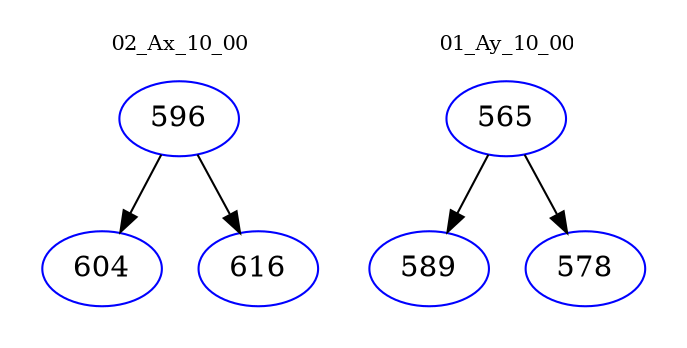 digraph{
subgraph cluster_0 {
color = white
label = "02_Ax_10_00";
fontsize=10;
T0_596 [label="596", color="blue"]
T0_596 -> T0_604 [color="black"]
T0_604 [label="604", color="blue"]
T0_596 -> T0_616 [color="black"]
T0_616 [label="616", color="blue"]
}
subgraph cluster_1 {
color = white
label = "01_Ay_10_00";
fontsize=10;
T1_565 [label="565", color="blue"]
T1_565 -> T1_589 [color="black"]
T1_589 [label="589", color="blue"]
T1_565 -> T1_578 [color="black"]
T1_578 [label="578", color="blue"]
}
}
